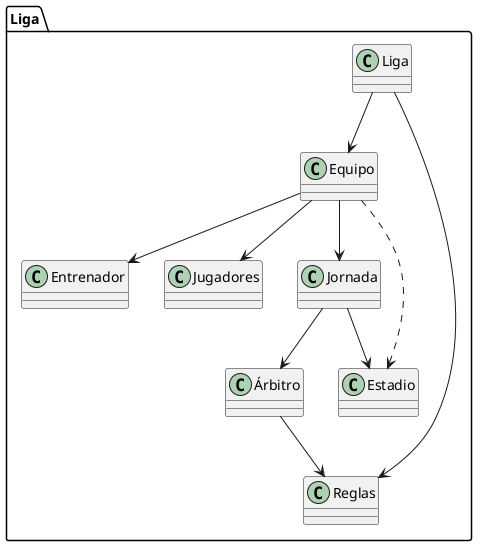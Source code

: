 @startuml
package "Liga" {
    
    class Equipo {
    }
    class Entrenador {
    }
    class Jugadores {
    }
    class Jornada {
    }
    class Árbitro {
    }
    class Reglas {
    }
    class Estadio {
    }

    Equipo --> Entrenador
    Equipo --> Jugadores
    Equipo --> Jornada 
    Equipo ..> Estadio 
    Jornada --> Árbitro
    Jornada --> Estadio
    Árbitro --> Reglas
    Liga --> Equipo
    Liga --> Reglas
}

@enduml
